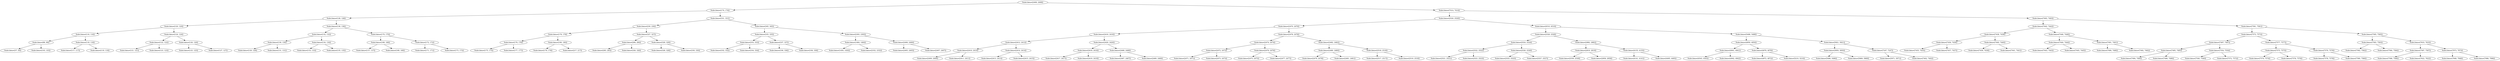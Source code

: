 digraph G{
411757759 [label="Node{data=[2408, 2408]}"]
411757759 -> 777171056
777171056 [label="Node{data=[174, 174]}"]
777171056 -> 333154807
333154807 [label="Node{data=[128, 128]}"]
333154807 -> 195429370
195429370 [label="Node{data=[120, 120]}"]
195429370 -> 1149692197
1149692197 [label="Node{data=[116, 116]}"]
1149692197 -> 2146173173
2146173173 [label="Node{data=[86, 86]}"]
2146173173 -> 808958670
808958670 [label="Node{data=[37, 50]}"]
2146173173 -> 188073697
188073697 [label="Node{data=[103, 103]}"]
1149692197 -> 2022295907
2022295907 [label="Node{data=[118, 118]}"]
2022295907 -> 1744667951
1744667951 [label="Node{data=[117, 117]}"]
2022295907 -> 1779544788
1779544788 [label="Node{data=[119, 119]}"]
195429370 -> 1337353145
1337353145 [label="Node{data=[124, 124]}"]
1337353145 -> 2034399741
2034399741 [label="Node{data=[122, 122]}"]
2034399741 -> 1922916103
1922916103 [label="Node{data=[121, 121]}"]
2034399741 -> 360563858
360563858 [label="Node{data=[123, 123]}"]
1337353145 -> 1764410927
1764410927 [label="Node{data=[126, 126]}"]
1764410927 -> 63817574
63817574 [label="Node{data=[125, 125]}"]
1764410927 -> 456185215
456185215 [label="Node{data=[127, 127]}"]
333154807 -> 1620237279
1620237279 [label="Node{data=[136, 136]}"]
1620237279 -> 1597399644
1597399644 [label="Node{data=[132, 132]}"]
1597399644 -> 841836587
841836587 [label="Node{data=[130, 130]}"]
841836587 -> 791398460
791398460 [label="Node{data=[129, 129]}"]
841836587 -> 1494327845
1494327845 [label="Node{data=[131, 131]}"]
1597399644 -> 903417817
903417817 [label="Node{data=[134, 134]}"]
903417817 -> 1819035001
1819035001 [label="Node{data=[133, 133]}"]
903417817 -> 494340832
494340832 [label="Node{data=[135, 135]}"]
1620237279 -> 1235452897
1235452897 [label="Node{data=[170, 170]}"]
1235452897 -> 880409291
880409291 [label="Node{data=[168, 168]}"]
880409291 -> 976234160
976234160 [label="Node{data=[137, 137]}"]
880409291 -> 531962652
531962652 [label="Node{data=[169, 169]}"]
1235452897 -> 1255944064
1255944064 [label="Node{data=[172, 172]}"]
1255944064 -> 822623154
822623154 [label="Node{data=[171, 171]}"]
1255944064 -> 171347589
171347589 [label="Node{data=[173, 173]}"]
777171056 -> 1038879012
1038879012 [label="Node{data=[331, 331]}"]
1038879012 -> 375882038
375882038 [label="Node{data=[230, 230]}"]
375882038 -> 1715666403
1715666403 [label="Node{data=[178, 178]}"]
1715666403 -> 1480459528
1480459528 [label="Node{data=[176, 176]}"]
1480459528 -> 96899586
96899586 [label="Node{data=[175, 175]}"]
1480459528 -> 797105597
797105597 [label="Node{data=[177, 177]}"]
1715666403 -> 1591640139
1591640139 [label="Node{data=[180, 180]}"]
1591640139 -> 1994447069
1994447069 [label="Node{data=[179, 179]}"]
1591640139 -> 1191641729
1191641729 [label="Node{data=[217, 217]}"]
375882038 -> 2127642857
2127642857 [label="Node{data=[327, 327]}"]
2127642857 -> 1420250016
1420250016 [label="Node{data=[284, 284]}"]
1420250016 -> 619792345
619792345 [label="Node{data=[283, 283]}"]
1420250016 -> 1528646348
1528646348 [label="Node{data=[326, 326]}"]
2127642857 -> 792698702
792698702 [label="Node{data=[329, 329]}"]
792698702 -> 1093352258
1093352258 [label="Node{data=[328, 328]}"]
792698702 -> 1875538737
1875538737 [label="Node{data=[330, 330]}"]
1038879012 -> 1580212014
1580212014 [label="Node{data=[345, 345]}"]
1580212014 -> 228994633
228994633 [label="Node{data=[335, 335]}"]
228994633 -> 357557652
357557652 [label="Node{data=[333, 333]}"]
357557652 -> 689987575
689987575 [label="Node{data=[332, 332]}"]
357557652 -> 2008542354
2008542354 [label="Node{data=[334, 334]}"]
228994633 -> 1272922187
1272922187 [label="Node{data=[337, 337]}"]
1272922187 -> 559312865
559312865 [label="Node{data=[336, 336]}"]
1272922187 -> 170017755
170017755 [label="Node{data=[338, 338]}"]
1580212014 -> 1119481201
1119481201 [label="Node{data=[2393, 2393]}"]
1119481201 -> 1943347317
1943347317 [label="Node{data=[1464, 1464]}"]
1943347317 -> 1643016329
1643016329 [label="Node{data=[1450, 1450]}"]
1943347317 -> 2043333620
2043333620 [label="Node{data=[2332, 2332]}"]
1119481201 -> 1955947481
1955947481 [label="Node{data=[2406, 2406]}"]
1955947481 -> 773403574
773403574 [label="Node{data=[2405, 2405]}"]
1955947481 -> 1021404356
1021404356 [label="Node{data=[2407, 2407]}"]
411757759 -> 333155783
333155783 [label="Node{data=[7414, 7414]}"]
333155783 -> 1284485070
1284485070 [label="Node{data=[2520, 2520]}"]
1284485070 -> 736932202
736932202 [label="Node{data=[2470, 2470]}"]
736932202 -> 479999895
479999895 [label="Node{data=[2416, 2416]}"]
479999895 -> 1407591542
1407591542 [label="Node{data=[2412, 2412]}"]
1407591542 -> 1655046171
1655046171 [label="Node{data=[2410, 2410]}"]
1655046171 -> 747608772
747608772 [label="Node{data=[2409, 2409]}"]
1655046171 -> 1372725325
1372725325 [label="Node{data=[2411, 2411]}"]
1407591542 -> 863333269
863333269 [label="Node{data=[2414, 2414]}"]
863333269 -> 1627456312
1627456312 [label="Node{data=[2413, 2413]}"]
863333269 -> 831056998
831056998 [label="Node{data=[2415, 2415]}"]
479999895 -> 1897423442
1897423442 [label="Node{data=[2420, 2420]}"]
1897423442 -> 1764333095
1764333095 [label="Node{data=[2418, 2418]}"]
1764333095 -> 5787897
5787897 [label="Node{data=[2417, 2417]}"]
1764333095 -> 1984264008
1984264008 [label="Node{data=[2419, 2419]}"]
1897423442 -> 1149075744
1149075744 [label="Node{data=[2468, 2468]}"]
1149075744 -> 1631633190
1631633190 [label="Node{data=[2467, 2467]}"]
1149075744 -> 601744495
601744495 [label="Node{data=[2469, 2469]}"]
736932202 -> 2122266731
2122266731 [label="Node{data=[2478, 2478]}"]
2122266731 -> 1453576709
1453576709 [label="Node{data=[2474, 2474]}"]
1453576709 -> 855567992
855567992 [label="Node{data=[2472, 2472]}"]
855567992 -> 2118949588
2118949588 [label="Node{data=[2471, 2471]}"]
855567992 -> 2046253334
2046253334 [label="Node{data=[2473, 2473]}"]
1453576709 -> 831295447
831295447 [label="Node{data=[2476, 2476]}"]
831295447 -> 1950628528
1950628528 [label="Node{data=[2475, 2475]}"]
831295447 -> 1849984214
1849984214 [label="Node{data=[2477, 2477]}"]
2122266731 -> 758669281
758669281 [label="Node{data=[2482, 2482]}"]
758669281 -> 2015338406
2015338406 [label="Node{data=[2480, 2480]}"]
2015338406 -> 760982447
760982447 [label="Node{data=[2479, 2479]}"]
2015338406 -> 1735653606
1735653606 [label="Node{data=[2481, 2481]}"]
758669281 -> 140207294
140207294 [label="Node{data=[2518, 2518]}"]
140207294 -> 213727420
213727420 [label="Node{data=[2517, 2517]}"]
140207294 -> 2085354583
2085354583 [label="Node{data=[2519, 2519]}"]
1284485070 -> 67604464
67604464 [label="Node{data=[4510, 4510]}"]
67604464 -> 1462400346
1462400346 [label="Node{data=[2528, 2528]}"]
1462400346 -> 842518491
842518491 [label="Node{data=[2524, 2524]}"]
842518491 -> 297612430
297612430 [label="Node{data=[2522, 2522]}"]
297612430 -> 696078662
696078662 [label="Node{data=[2521, 2521]}"]
297612430 -> 762933654
762933654 [label="Node{data=[2523, 2523]}"]
842518491 -> 557595381
557595381 [label="Node{data=[2526, 2526]}"]
557595381 -> 1499296536
1499296536 [label="Node{data=[2525, 2525]}"]
557595381 -> 443153940
443153940 [label="Node{data=[2527, 2527]}"]
1462400346 -> 2096810254
2096810254 [label="Node{data=[2882, 2882]}"]
2096810254 -> 1011990518
1011990518 [label="Node{data=[2819, 2819]}"]
1011990518 -> 245812951
245812951 [label="Node{data=[2539, 2539]}"]
1011990518 -> 1533675593
1533675593 [label="Node{data=[2858, 2858]}"]
2096810254 -> 1903298707
1903298707 [label="Node{data=[4155, 4155]}"]
1903298707 -> 1080932164
1080932164 [label="Node{data=[4141, 4141]}"]
1903298707 -> 2021988840
2021988840 [label="Node{data=[4495, 4495]}"]
67604464 -> 1940291313
1940291313 [label="Node{data=[5488, 5488]}"]
1940291313 -> 317838982
317838982 [label="Node{data=[4950, 4950]}"]
317838982 -> 1057723403
1057723403 [label="Node{data=[4941, 4941]}"]
1057723403 -> 1863417947
1863417947 [label="Node{data=[4543, 4543]}"]
1057723403 -> 788540094
788540094 [label="Node{data=[4942, 4942]}"]
317838982 -> 869895230
869895230 [label="Node{data=[4978, 4978]}"]
869895230 -> 1343356290
1343356290 [label="Node{data=[4972, 4972]}"]
869895230 -> 870427779
870427779 [label="Node{data=[5210, 5210]}"]
1940291313 -> 496641435
496641435 [label="Node{data=[5921, 5921]}"]
496641435 -> 1650319978
1650319978 [label="Node{data=[5850, 5850]}"]
1650319978 -> 1040186958
1040186958 [label="Node{data=[5496, 5496]}"]
1650319978 -> 54839494
54839494 [label="Node{data=[5869, 5869]}"]
496641435 -> 1329497032
1329497032 [label="Node{data=[7247, 7247]}"]
1329497032 -> 1123903223
1123903223 [label="Node{data=[5971, 5971]}"]
1329497032 -> 3337576
3337576 [label="Node{data=[7402, 7402]}"]
333155783 -> 622135120
622135120 [label="Node{data=[7493, 7493]}"]
622135120 -> 504295673
504295673 [label="Node{data=[7442, 7442]}"]
504295673 -> 929953553
929953553 [label="Node{data=[7438, 7438]}"]
929953553 -> 539166009
539166009 [label="Node{data=[7436, 7436]}"]
539166009 -> 755083754
755083754 [label="Node{data=[7435, 7435]}"]
539166009 -> 1147215243
1147215243 [label="Node{data=[7437, 7437]}"]
929953553 -> 485273449
485273449 [label="Node{data=[7440, 7440]}"]
485273449 -> 618560256
618560256 [label="Node{data=[7439, 7439]}"]
485273449 -> 78698632
78698632 [label="Node{data=[7441, 7441]}"]
504295673 -> 1223753936
1223753936 [label="Node{data=[7446, 7446]}"]
1223753936 -> 832534848
832534848 [label="Node{data=[7444, 7444]}"]
832534848 -> 1724781064
1724781064 [label="Node{data=[7443, 7443]}"]
832534848 -> 1689838273
1689838273 [label="Node{data=[7445, 7445]}"]
1223753936 -> 613386502
613386502 [label="Node{data=[7491, 7491]}"]
613386502 -> 1854972334
1854972334 [label="Node{data=[7490, 7490]}"]
613386502 -> 2019074086
2019074086 [label="Node{data=[7492, 7492]}"]
622135120 -> 1540750086
1540750086 [label="Node{data=[7581, 7581]}"]
1540750086 -> 55221955
55221955 [label="Node{data=[7573, 7573]}"]
55221955 -> 1748812501
1748812501 [label="Node{data=[7497, 7497]}"]
1748812501 -> 1431832164
1431832164 [label="Node{data=[7495, 7495]}"]
1431832164 -> 555862530
555862530 [label="Node{data=[7494, 7494]}"]
1431832164 -> 1984623715
1984623715 [label="Node{data=[7496, 7496]}"]
1748812501 -> 2028907029
2028907029 [label="Node{data=[7554, 7554]}"]
2028907029 -> 1829824586
1829824586 [label="Node{data=[7540, 7540]}"]
2028907029 -> 1112432176
1112432176 [label="Node{data=[7572, 7572]}"]
55221955 -> 1661354998
1661354998 [label="Node{data=[7577, 7577]}"]
1661354998 -> 1857418113
1857418113 [label="Node{data=[7575, 7575]}"]
1857418113 -> 76354725
76354725 [label="Node{data=[7574, 7574]}"]
1857418113 -> 880965082
880965082 [label="Node{data=[7576, 7576]}"]
1661354998 -> 1707772239
1707772239 [label="Node{data=[7579, 7579]}"]
1707772239 -> 606226316
606226316 [label="Node{data=[7578, 7578]}"]
1707772239 -> 1214666641
1214666641 [label="Node{data=[7580, 7580]}"]
1540750086 -> 1877858274
1877858274 [label="Node{data=[7585, 7585]}"]
1877858274 -> 1591524257
1591524257 [label="Node{data=[7583, 7583]}"]
1591524257 -> 1760856529
1760856529 [label="Node{data=[7582, 7582]}"]
1591524257 -> 307528065
307528065 [label="Node{data=[7584, 7584]}"]
1877858274 -> 327620334
327620334 [label="Node{data=[7633, 7633]}"]
327620334 -> 675133068
675133068 [label="Node{data=[7587, 7587]}"]
675133068 -> 1682638939
1682638939 [label="Node{data=[7586, 7586]}"]
675133068 -> 1386595802
1386595802 [label="Node{data=[7622, 7622]}"]
327620334 -> 2034145542
2034145542 [label="Node{data=[7973, 7973]}"]
2034145542 -> 1014159739
1014159739 [label="Node{data=[7948, 7948]}"]
2034145542 -> 13043582
13043582 [label="Node{data=[7996, 7996]}"]
}